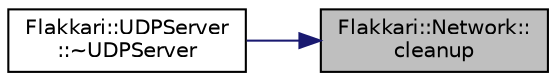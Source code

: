 digraph "Flakkari::Network::cleanup"
{
 // LATEX_PDF_SIZE
  edge [fontname="Helvetica",fontsize="10",labelfontname="Helvetica",labelfontsize="10"];
  node [fontname="Helvetica",fontsize="10",shape=record];
  rankdir="RL";
  Node1 [label="Flakkari::Network::\lcleanup",height=0.2,width=0.4,color="black", fillcolor="grey75", style="filled", fontcolor="black",tooltip="Cleanup the network. This function is only used by Windows."];
  Node1 -> Node2 [dir="back",color="midnightblue",fontsize="10",style="solid",fontname="Helvetica"];
  Node2 [label="Flakkari::UDPServer\l::~UDPServer",height=0.2,width=0.4,color="black", fillcolor="white", style="filled",URL="$d0/dd1/classFlakkari_1_1UDPServer.html#a09b1a38f1a03d3832f85fe05e6370a11",tooltip=" "];
}
